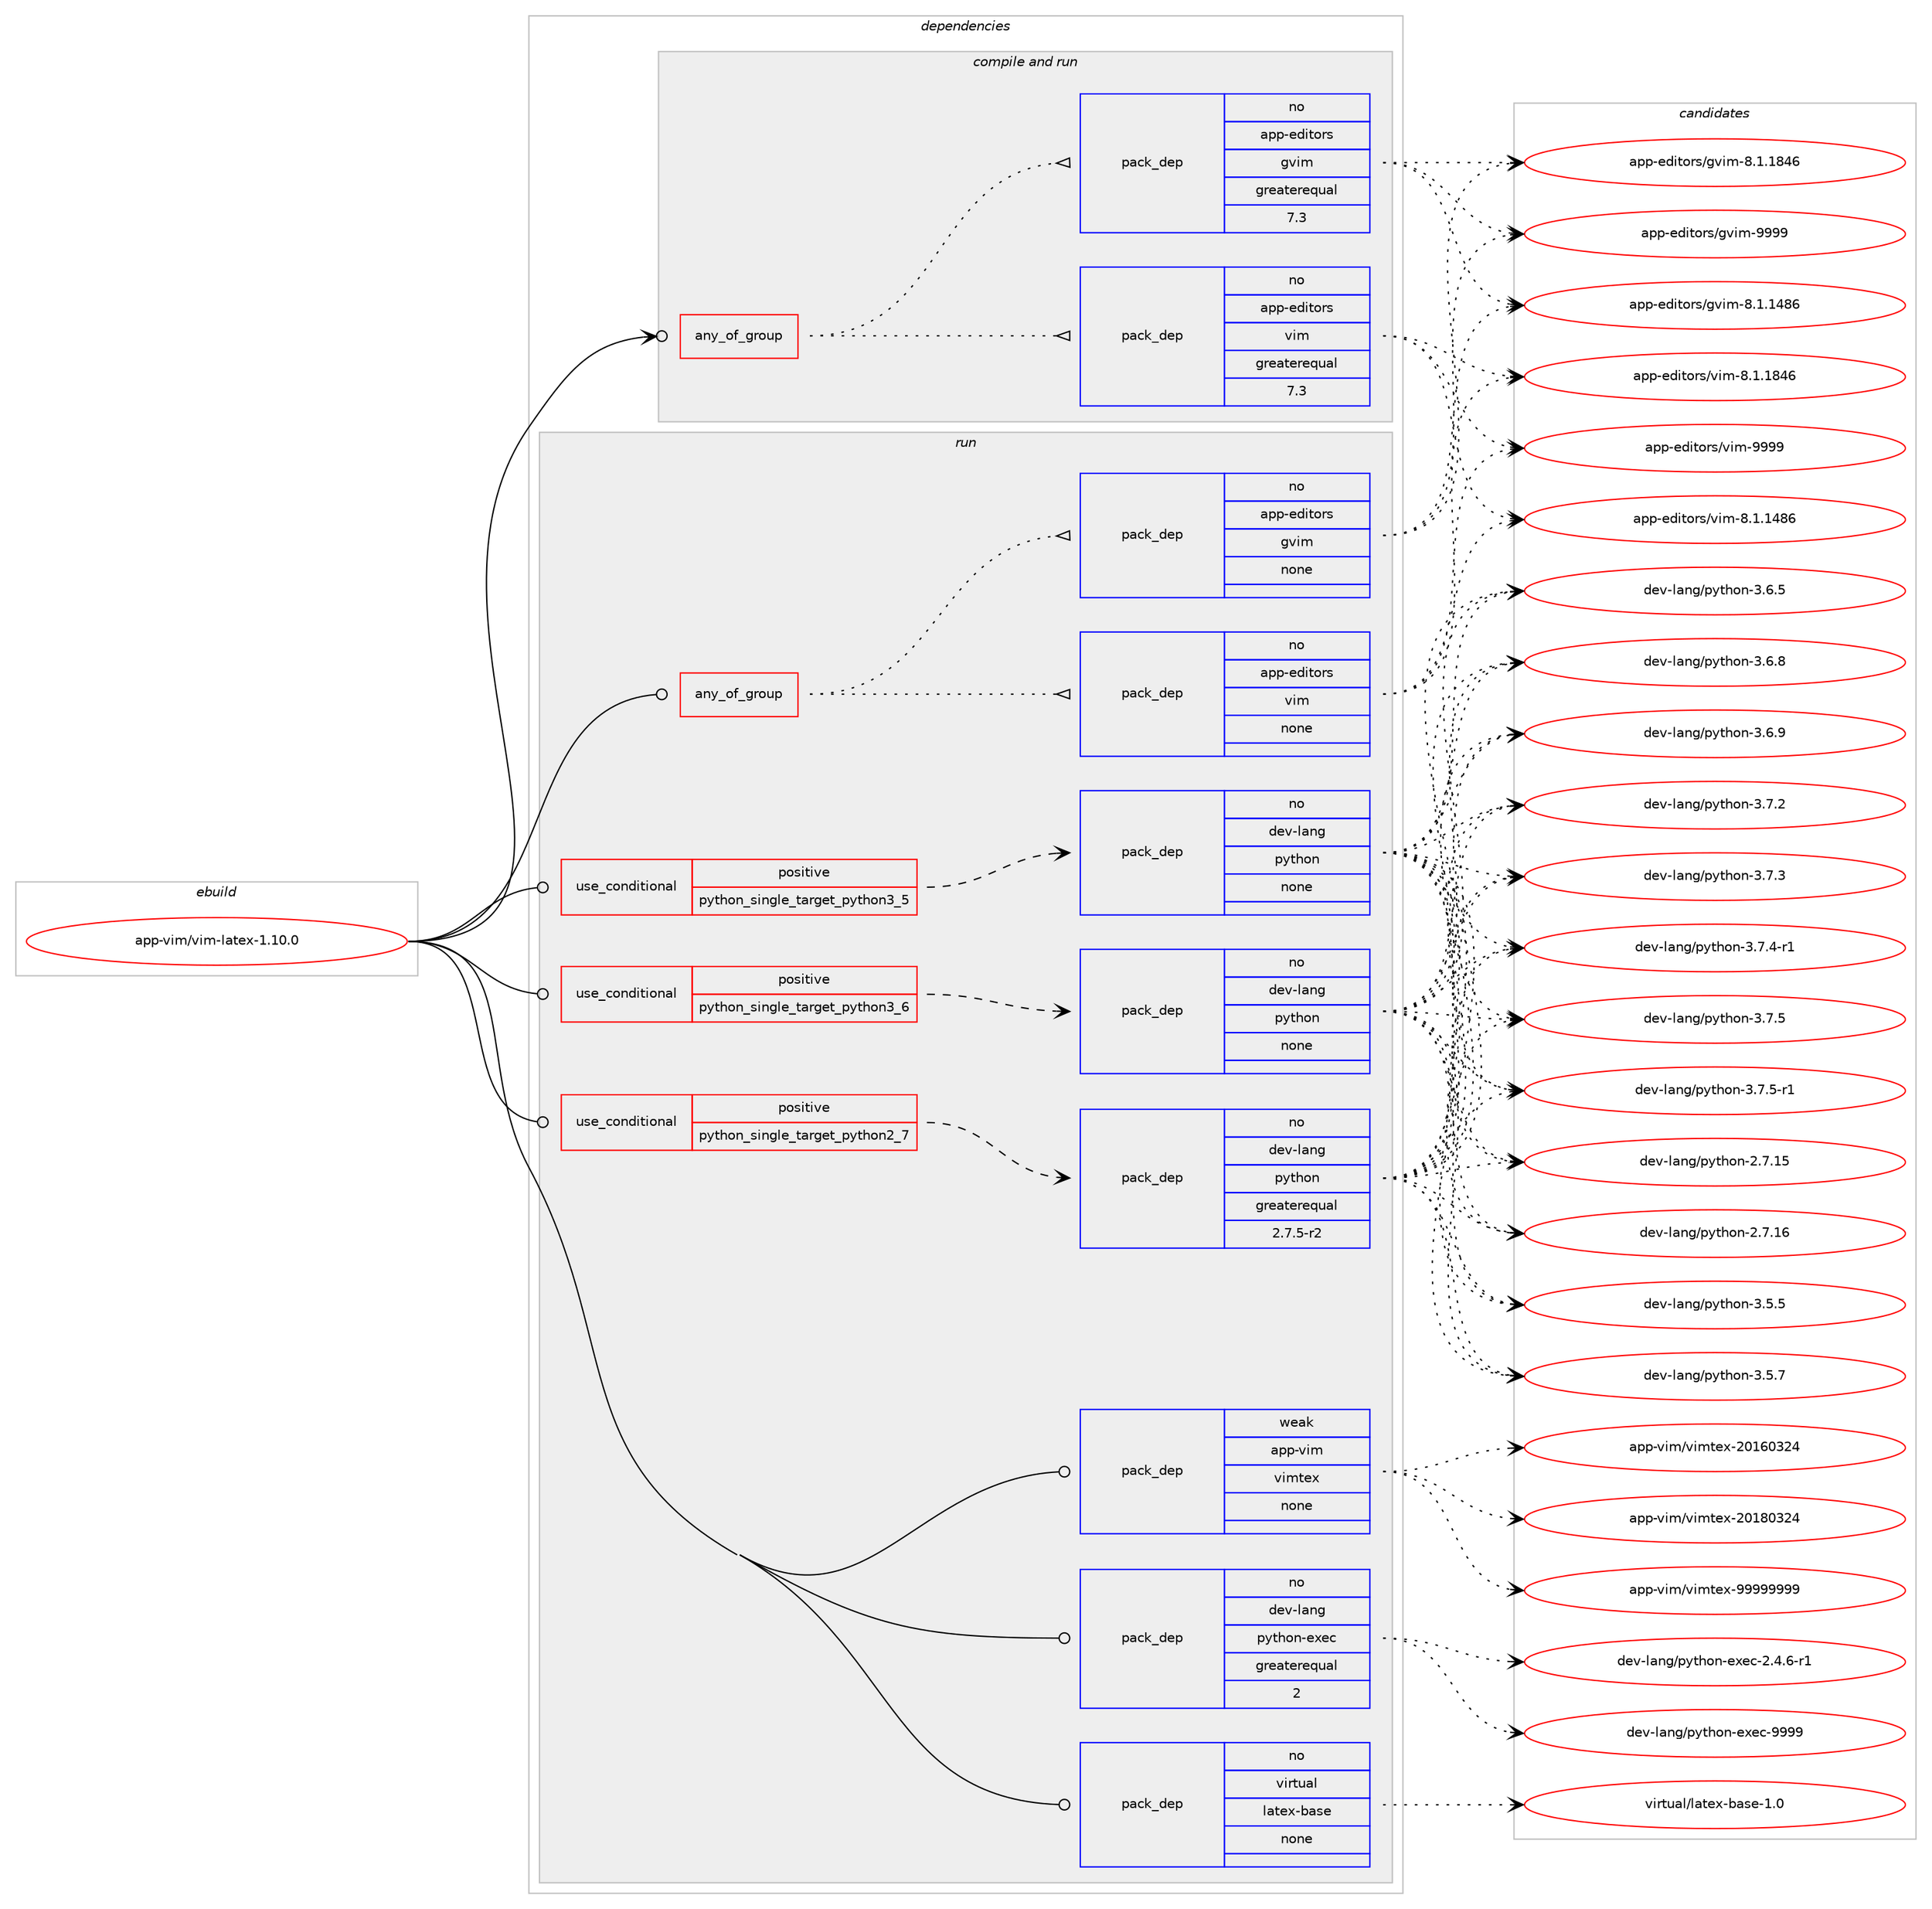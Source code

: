 digraph prolog {

# *************
# Graph options
# *************

newrank=true;
concentrate=true;
compound=true;
graph [rankdir=LR,fontname=Helvetica,fontsize=10,ranksep=1.5];#, ranksep=2.5, nodesep=0.2];
edge  [arrowhead=vee];
node  [fontname=Helvetica,fontsize=10];

# **********
# The ebuild
# **********

subgraph cluster_leftcol {
color=gray;
rank=same;
label=<<i>ebuild</i>>;
id [label="app-vim/vim-latex-1.10.0", color=red, width=4, href="../app-vim/vim-latex-1.10.0.svg"];
}

# ****************
# The dependencies
# ****************

subgraph cluster_midcol {
color=gray;
label=<<i>dependencies</i>>;
subgraph cluster_compile {
fillcolor="#eeeeee";
style=filled;
label=<<i>compile</i>>;
}
subgraph cluster_compileandrun {
fillcolor="#eeeeee";
style=filled;
label=<<i>compile and run</i>>;
subgraph any9189 {
dependency514389 [label=<<TABLE BORDER="0" CELLBORDER="1" CELLSPACING="0" CELLPADDING="4"><TR><TD CELLPADDING="10">any_of_group</TD></TR></TABLE>>, shape=none, color=red];subgraph pack382646 {
dependency514390 [label=<<TABLE BORDER="0" CELLBORDER="1" CELLSPACING="0" CELLPADDING="4" WIDTH="220"><TR><TD ROWSPAN="6" CELLPADDING="30">pack_dep</TD></TR><TR><TD WIDTH="110">no</TD></TR><TR><TD>app-editors</TD></TR><TR><TD>vim</TD></TR><TR><TD>greaterequal</TD></TR><TR><TD>7.3</TD></TR></TABLE>>, shape=none, color=blue];
}
dependency514389:e -> dependency514390:w [weight=20,style="dotted",arrowhead="oinv"];
subgraph pack382647 {
dependency514391 [label=<<TABLE BORDER="0" CELLBORDER="1" CELLSPACING="0" CELLPADDING="4" WIDTH="220"><TR><TD ROWSPAN="6" CELLPADDING="30">pack_dep</TD></TR><TR><TD WIDTH="110">no</TD></TR><TR><TD>app-editors</TD></TR><TR><TD>gvim</TD></TR><TR><TD>greaterequal</TD></TR><TR><TD>7.3</TD></TR></TABLE>>, shape=none, color=blue];
}
dependency514389:e -> dependency514391:w [weight=20,style="dotted",arrowhead="oinv"];
}
id:e -> dependency514389:w [weight=20,style="solid",arrowhead="odotvee"];
}
subgraph cluster_run {
fillcolor="#eeeeee";
style=filled;
label=<<i>run</i>>;
subgraph any9190 {
dependency514392 [label=<<TABLE BORDER="0" CELLBORDER="1" CELLSPACING="0" CELLPADDING="4"><TR><TD CELLPADDING="10">any_of_group</TD></TR></TABLE>>, shape=none, color=red];subgraph pack382648 {
dependency514393 [label=<<TABLE BORDER="0" CELLBORDER="1" CELLSPACING="0" CELLPADDING="4" WIDTH="220"><TR><TD ROWSPAN="6" CELLPADDING="30">pack_dep</TD></TR><TR><TD WIDTH="110">no</TD></TR><TR><TD>app-editors</TD></TR><TR><TD>vim</TD></TR><TR><TD>none</TD></TR><TR><TD></TD></TR></TABLE>>, shape=none, color=blue];
}
dependency514392:e -> dependency514393:w [weight=20,style="dotted",arrowhead="oinv"];
subgraph pack382649 {
dependency514394 [label=<<TABLE BORDER="0" CELLBORDER="1" CELLSPACING="0" CELLPADDING="4" WIDTH="220"><TR><TD ROWSPAN="6" CELLPADDING="30">pack_dep</TD></TR><TR><TD WIDTH="110">no</TD></TR><TR><TD>app-editors</TD></TR><TR><TD>gvim</TD></TR><TR><TD>none</TD></TR><TR><TD></TD></TR></TABLE>>, shape=none, color=blue];
}
dependency514392:e -> dependency514394:w [weight=20,style="dotted",arrowhead="oinv"];
}
id:e -> dependency514392:w [weight=20,style="solid",arrowhead="odot"];
subgraph cond122226 {
dependency514395 [label=<<TABLE BORDER="0" CELLBORDER="1" CELLSPACING="0" CELLPADDING="4"><TR><TD ROWSPAN="3" CELLPADDING="10">use_conditional</TD></TR><TR><TD>positive</TD></TR><TR><TD>python_single_target_python2_7</TD></TR></TABLE>>, shape=none, color=red];
subgraph pack382650 {
dependency514396 [label=<<TABLE BORDER="0" CELLBORDER="1" CELLSPACING="0" CELLPADDING="4" WIDTH="220"><TR><TD ROWSPAN="6" CELLPADDING="30">pack_dep</TD></TR><TR><TD WIDTH="110">no</TD></TR><TR><TD>dev-lang</TD></TR><TR><TD>python</TD></TR><TR><TD>greaterequal</TD></TR><TR><TD>2.7.5-r2</TD></TR></TABLE>>, shape=none, color=blue];
}
dependency514395:e -> dependency514396:w [weight=20,style="dashed",arrowhead="vee"];
}
id:e -> dependency514395:w [weight=20,style="solid",arrowhead="odot"];
subgraph cond122227 {
dependency514397 [label=<<TABLE BORDER="0" CELLBORDER="1" CELLSPACING="0" CELLPADDING="4"><TR><TD ROWSPAN="3" CELLPADDING="10">use_conditional</TD></TR><TR><TD>positive</TD></TR><TR><TD>python_single_target_python3_5</TD></TR></TABLE>>, shape=none, color=red];
subgraph pack382651 {
dependency514398 [label=<<TABLE BORDER="0" CELLBORDER="1" CELLSPACING="0" CELLPADDING="4" WIDTH="220"><TR><TD ROWSPAN="6" CELLPADDING="30">pack_dep</TD></TR><TR><TD WIDTH="110">no</TD></TR><TR><TD>dev-lang</TD></TR><TR><TD>python</TD></TR><TR><TD>none</TD></TR><TR><TD></TD></TR></TABLE>>, shape=none, color=blue];
}
dependency514397:e -> dependency514398:w [weight=20,style="dashed",arrowhead="vee"];
}
id:e -> dependency514397:w [weight=20,style="solid",arrowhead="odot"];
subgraph cond122228 {
dependency514399 [label=<<TABLE BORDER="0" CELLBORDER="1" CELLSPACING="0" CELLPADDING="4"><TR><TD ROWSPAN="3" CELLPADDING="10">use_conditional</TD></TR><TR><TD>positive</TD></TR><TR><TD>python_single_target_python3_6</TD></TR></TABLE>>, shape=none, color=red];
subgraph pack382652 {
dependency514400 [label=<<TABLE BORDER="0" CELLBORDER="1" CELLSPACING="0" CELLPADDING="4" WIDTH="220"><TR><TD ROWSPAN="6" CELLPADDING="30">pack_dep</TD></TR><TR><TD WIDTH="110">no</TD></TR><TR><TD>dev-lang</TD></TR><TR><TD>python</TD></TR><TR><TD>none</TD></TR><TR><TD></TD></TR></TABLE>>, shape=none, color=blue];
}
dependency514399:e -> dependency514400:w [weight=20,style="dashed",arrowhead="vee"];
}
id:e -> dependency514399:w [weight=20,style="solid",arrowhead="odot"];
subgraph pack382653 {
dependency514401 [label=<<TABLE BORDER="0" CELLBORDER="1" CELLSPACING="0" CELLPADDING="4" WIDTH="220"><TR><TD ROWSPAN="6" CELLPADDING="30">pack_dep</TD></TR><TR><TD WIDTH="110">no</TD></TR><TR><TD>dev-lang</TD></TR><TR><TD>python-exec</TD></TR><TR><TD>greaterequal</TD></TR><TR><TD>2</TD></TR></TABLE>>, shape=none, color=blue];
}
id:e -> dependency514401:w [weight=20,style="solid",arrowhead="odot"];
subgraph pack382654 {
dependency514402 [label=<<TABLE BORDER="0" CELLBORDER="1" CELLSPACING="0" CELLPADDING="4" WIDTH="220"><TR><TD ROWSPAN="6" CELLPADDING="30">pack_dep</TD></TR><TR><TD WIDTH="110">no</TD></TR><TR><TD>virtual</TD></TR><TR><TD>latex-base</TD></TR><TR><TD>none</TD></TR><TR><TD></TD></TR></TABLE>>, shape=none, color=blue];
}
id:e -> dependency514402:w [weight=20,style="solid",arrowhead="odot"];
subgraph pack382655 {
dependency514403 [label=<<TABLE BORDER="0" CELLBORDER="1" CELLSPACING="0" CELLPADDING="4" WIDTH="220"><TR><TD ROWSPAN="6" CELLPADDING="30">pack_dep</TD></TR><TR><TD WIDTH="110">weak</TD></TR><TR><TD>app-vim</TD></TR><TR><TD>vimtex</TD></TR><TR><TD>none</TD></TR><TR><TD></TD></TR></TABLE>>, shape=none, color=blue];
}
id:e -> dependency514403:w [weight=20,style="solid",arrowhead="odot"];
}
}

# **************
# The candidates
# **************

subgraph cluster_choices {
rank=same;
color=gray;
label=<<i>candidates</i>>;

subgraph choice382646 {
color=black;
nodesep=1;
choice971121124510110010511611111411547118105109455646494649525654 [label="app-editors/vim-8.1.1486", color=red, width=4,href="../app-editors/vim-8.1.1486.svg"];
choice971121124510110010511611111411547118105109455646494649565254 [label="app-editors/vim-8.1.1846", color=red, width=4,href="../app-editors/vim-8.1.1846.svg"];
choice9711211245101100105116111114115471181051094557575757 [label="app-editors/vim-9999", color=red, width=4,href="../app-editors/vim-9999.svg"];
dependency514390:e -> choice971121124510110010511611111411547118105109455646494649525654:w [style=dotted,weight="100"];
dependency514390:e -> choice971121124510110010511611111411547118105109455646494649565254:w [style=dotted,weight="100"];
dependency514390:e -> choice9711211245101100105116111114115471181051094557575757:w [style=dotted,weight="100"];
}
subgraph choice382647 {
color=black;
nodesep=1;
choice971121124510110010511611111411547103118105109455646494649525654 [label="app-editors/gvim-8.1.1486", color=red, width=4,href="../app-editors/gvim-8.1.1486.svg"];
choice971121124510110010511611111411547103118105109455646494649565254 [label="app-editors/gvim-8.1.1846", color=red, width=4,href="../app-editors/gvim-8.1.1846.svg"];
choice9711211245101100105116111114115471031181051094557575757 [label="app-editors/gvim-9999", color=red, width=4,href="../app-editors/gvim-9999.svg"];
dependency514391:e -> choice971121124510110010511611111411547103118105109455646494649525654:w [style=dotted,weight="100"];
dependency514391:e -> choice971121124510110010511611111411547103118105109455646494649565254:w [style=dotted,weight="100"];
dependency514391:e -> choice9711211245101100105116111114115471031181051094557575757:w [style=dotted,weight="100"];
}
subgraph choice382648 {
color=black;
nodesep=1;
choice971121124510110010511611111411547118105109455646494649525654 [label="app-editors/vim-8.1.1486", color=red, width=4,href="../app-editors/vim-8.1.1486.svg"];
choice971121124510110010511611111411547118105109455646494649565254 [label="app-editors/vim-8.1.1846", color=red, width=4,href="../app-editors/vim-8.1.1846.svg"];
choice9711211245101100105116111114115471181051094557575757 [label="app-editors/vim-9999", color=red, width=4,href="../app-editors/vim-9999.svg"];
dependency514393:e -> choice971121124510110010511611111411547118105109455646494649525654:w [style=dotted,weight="100"];
dependency514393:e -> choice971121124510110010511611111411547118105109455646494649565254:w [style=dotted,weight="100"];
dependency514393:e -> choice9711211245101100105116111114115471181051094557575757:w [style=dotted,weight="100"];
}
subgraph choice382649 {
color=black;
nodesep=1;
choice971121124510110010511611111411547103118105109455646494649525654 [label="app-editors/gvim-8.1.1486", color=red, width=4,href="../app-editors/gvim-8.1.1486.svg"];
choice971121124510110010511611111411547103118105109455646494649565254 [label="app-editors/gvim-8.1.1846", color=red, width=4,href="../app-editors/gvim-8.1.1846.svg"];
choice9711211245101100105116111114115471031181051094557575757 [label="app-editors/gvim-9999", color=red, width=4,href="../app-editors/gvim-9999.svg"];
dependency514394:e -> choice971121124510110010511611111411547103118105109455646494649525654:w [style=dotted,weight="100"];
dependency514394:e -> choice971121124510110010511611111411547103118105109455646494649565254:w [style=dotted,weight="100"];
dependency514394:e -> choice9711211245101100105116111114115471031181051094557575757:w [style=dotted,weight="100"];
}
subgraph choice382650 {
color=black;
nodesep=1;
choice10010111845108971101034711212111610411111045504655464953 [label="dev-lang/python-2.7.15", color=red, width=4,href="../dev-lang/python-2.7.15.svg"];
choice10010111845108971101034711212111610411111045504655464954 [label="dev-lang/python-2.7.16", color=red, width=4,href="../dev-lang/python-2.7.16.svg"];
choice100101118451089711010347112121116104111110455146534653 [label="dev-lang/python-3.5.5", color=red, width=4,href="../dev-lang/python-3.5.5.svg"];
choice100101118451089711010347112121116104111110455146534655 [label="dev-lang/python-3.5.7", color=red, width=4,href="../dev-lang/python-3.5.7.svg"];
choice100101118451089711010347112121116104111110455146544653 [label="dev-lang/python-3.6.5", color=red, width=4,href="../dev-lang/python-3.6.5.svg"];
choice100101118451089711010347112121116104111110455146544656 [label="dev-lang/python-3.6.8", color=red, width=4,href="../dev-lang/python-3.6.8.svg"];
choice100101118451089711010347112121116104111110455146544657 [label="dev-lang/python-3.6.9", color=red, width=4,href="../dev-lang/python-3.6.9.svg"];
choice100101118451089711010347112121116104111110455146554650 [label="dev-lang/python-3.7.2", color=red, width=4,href="../dev-lang/python-3.7.2.svg"];
choice100101118451089711010347112121116104111110455146554651 [label="dev-lang/python-3.7.3", color=red, width=4,href="../dev-lang/python-3.7.3.svg"];
choice1001011184510897110103471121211161041111104551465546524511449 [label="dev-lang/python-3.7.4-r1", color=red, width=4,href="../dev-lang/python-3.7.4-r1.svg"];
choice100101118451089711010347112121116104111110455146554653 [label="dev-lang/python-3.7.5", color=red, width=4,href="../dev-lang/python-3.7.5.svg"];
choice1001011184510897110103471121211161041111104551465546534511449 [label="dev-lang/python-3.7.5-r1", color=red, width=4,href="../dev-lang/python-3.7.5-r1.svg"];
dependency514396:e -> choice10010111845108971101034711212111610411111045504655464953:w [style=dotted,weight="100"];
dependency514396:e -> choice10010111845108971101034711212111610411111045504655464954:w [style=dotted,weight="100"];
dependency514396:e -> choice100101118451089711010347112121116104111110455146534653:w [style=dotted,weight="100"];
dependency514396:e -> choice100101118451089711010347112121116104111110455146534655:w [style=dotted,weight="100"];
dependency514396:e -> choice100101118451089711010347112121116104111110455146544653:w [style=dotted,weight="100"];
dependency514396:e -> choice100101118451089711010347112121116104111110455146544656:w [style=dotted,weight="100"];
dependency514396:e -> choice100101118451089711010347112121116104111110455146544657:w [style=dotted,weight="100"];
dependency514396:e -> choice100101118451089711010347112121116104111110455146554650:w [style=dotted,weight="100"];
dependency514396:e -> choice100101118451089711010347112121116104111110455146554651:w [style=dotted,weight="100"];
dependency514396:e -> choice1001011184510897110103471121211161041111104551465546524511449:w [style=dotted,weight="100"];
dependency514396:e -> choice100101118451089711010347112121116104111110455146554653:w [style=dotted,weight="100"];
dependency514396:e -> choice1001011184510897110103471121211161041111104551465546534511449:w [style=dotted,weight="100"];
}
subgraph choice382651 {
color=black;
nodesep=1;
choice10010111845108971101034711212111610411111045504655464953 [label="dev-lang/python-2.7.15", color=red, width=4,href="../dev-lang/python-2.7.15.svg"];
choice10010111845108971101034711212111610411111045504655464954 [label="dev-lang/python-2.7.16", color=red, width=4,href="../dev-lang/python-2.7.16.svg"];
choice100101118451089711010347112121116104111110455146534653 [label="dev-lang/python-3.5.5", color=red, width=4,href="../dev-lang/python-3.5.5.svg"];
choice100101118451089711010347112121116104111110455146534655 [label="dev-lang/python-3.5.7", color=red, width=4,href="../dev-lang/python-3.5.7.svg"];
choice100101118451089711010347112121116104111110455146544653 [label="dev-lang/python-3.6.5", color=red, width=4,href="../dev-lang/python-3.6.5.svg"];
choice100101118451089711010347112121116104111110455146544656 [label="dev-lang/python-3.6.8", color=red, width=4,href="../dev-lang/python-3.6.8.svg"];
choice100101118451089711010347112121116104111110455146544657 [label="dev-lang/python-3.6.9", color=red, width=4,href="../dev-lang/python-3.6.9.svg"];
choice100101118451089711010347112121116104111110455146554650 [label="dev-lang/python-3.7.2", color=red, width=4,href="../dev-lang/python-3.7.2.svg"];
choice100101118451089711010347112121116104111110455146554651 [label="dev-lang/python-3.7.3", color=red, width=4,href="../dev-lang/python-3.7.3.svg"];
choice1001011184510897110103471121211161041111104551465546524511449 [label="dev-lang/python-3.7.4-r1", color=red, width=4,href="../dev-lang/python-3.7.4-r1.svg"];
choice100101118451089711010347112121116104111110455146554653 [label="dev-lang/python-3.7.5", color=red, width=4,href="../dev-lang/python-3.7.5.svg"];
choice1001011184510897110103471121211161041111104551465546534511449 [label="dev-lang/python-3.7.5-r1", color=red, width=4,href="../dev-lang/python-3.7.5-r1.svg"];
dependency514398:e -> choice10010111845108971101034711212111610411111045504655464953:w [style=dotted,weight="100"];
dependency514398:e -> choice10010111845108971101034711212111610411111045504655464954:w [style=dotted,weight="100"];
dependency514398:e -> choice100101118451089711010347112121116104111110455146534653:w [style=dotted,weight="100"];
dependency514398:e -> choice100101118451089711010347112121116104111110455146534655:w [style=dotted,weight="100"];
dependency514398:e -> choice100101118451089711010347112121116104111110455146544653:w [style=dotted,weight="100"];
dependency514398:e -> choice100101118451089711010347112121116104111110455146544656:w [style=dotted,weight="100"];
dependency514398:e -> choice100101118451089711010347112121116104111110455146544657:w [style=dotted,weight="100"];
dependency514398:e -> choice100101118451089711010347112121116104111110455146554650:w [style=dotted,weight="100"];
dependency514398:e -> choice100101118451089711010347112121116104111110455146554651:w [style=dotted,weight="100"];
dependency514398:e -> choice1001011184510897110103471121211161041111104551465546524511449:w [style=dotted,weight="100"];
dependency514398:e -> choice100101118451089711010347112121116104111110455146554653:w [style=dotted,weight="100"];
dependency514398:e -> choice1001011184510897110103471121211161041111104551465546534511449:w [style=dotted,weight="100"];
}
subgraph choice382652 {
color=black;
nodesep=1;
choice10010111845108971101034711212111610411111045504655464953 [label="dev-lang/python-2.7.15", color=red, width=4,href="../dev-lang/python-2.7.15.svg"];
choice10010111845108971101034711212111610411111045504655464954 [label="dev-lang/python-2.7.16", color=red, width=4,href="../dev-lang/python-2.7.16.svg"];
choice100101118451089711010347112121116104111110455146534653 [label="dev-lang/python-3.5.5", color=red, width=4,href="../dev-lang/python-3.5.5.svg"];
choice100101118451089711010347112121116104111110455146534655 [label="dev-lang/python-3.5.7", color=red, width=4,href="../dev-lang/python-3.5.7.svg"];
choice100101118451089711010347112121116104111110455146544653 [label="dev-lang/python-3.6.5", color=red, width=4,href="../dev-lang/python-3.6.5.svg"];
choice100101118451089711010347112121116104111110455146544656 [label="dev-lang/python-3.6.8", color=red, width=4,href="../dev-lang/python-3.6.8.svg"];
choice100101118451089711010347112121116104111110455146544657 [label="dev-lang/python-3.6.9", color=red, width=4,href="../dev-lang/python-3.6.9.svg"];
choice100101118451089711010347112121116104111110455146554650 [label="dev-lang/python-3.7.2", color=red, width=4,href="../dev-lang/python-3.7.2.svg"];
choice100101118451089711010347112121116104111110455146554651 [label="dev-lang/python-3.7.3", color=red, width=4,href="../dev-lang/python-3.7.3.svg"];
choice1001011184510897110103471121211161041111104551465546524511449 [label="dev-lang/python-3.7.4-r1", color=red, width=4,href="../dev-lang/python-3.7.4-r1.svg"];
choice100101118451089711010347112121116104111110455146554653 [label="dev-lang/python-3.7.5", color=red, width=4,href="../dev-lang/python-3.7.5.svg"];
choice1001011184510897110103471121211161041111104551465546534511449 [label="dev-lang/python-3.7.5-r1", color=red, width=4,href="../dev-lang/python-3.7.5-r1.svg"];
dependency514400:e -> choice10010111845108971101034711212111610411111045504655464953:w [style=dotted,weight="100"];
dependency514400:e -> choice10010111845108971101034711212111610411111045504655464954:w [style=dotted,weight="100"];
dependency514400:e -> choice100101118451089711010347112121116104111110455146534653:w [style=dotted,weight="100"];
dependency514400:e -> choice100101118451089711010347112121116104111110455146534655:w [style=dotted,weight="100"];
dependency514400:e -> choice100101118451089711010347112121116104111110455146544653:w [style=dotted,weight="100"];
dependency514400:e -> choice100101118451089711010347112121116104111110455146544656:w [style=dotted,weight="100"];
dependency514400:e -> choice100101118451089711010347112121116104111110455146544657:w [style=dotted,weight="100"];
dependency514400:e -> choice100101118451089711010347112121116104111110455146554650:w [style=dotted,weight="100"];
dependency514400:e -> choice100101118451089711010347112121116104111110455146554651:w [style=dotted,weight="100"];
dependency514400:e -> choice1001011184510897110103471121211161041111104551465546524511449:w [style=dotted,weight="100"];
dependency514400:e -> choice100101118451089711010347112121116104111110455146554653:w [style=dotted,weight="100"];
dependency514400:e -> choice1001011184510897110103471121211161041111104551465546534511449:w [style=dotted,weight="100"];
}
subgraph choice382653 {
color=black;
nodesep=1;
choice10010111845108971101034711212111610411111045101120101994550465246544511449 [label="dev-lang/python-exec-2.4.6-r1", color=red, width=4,href="../dev-lang/python-exec-2.4.6-r1.svg"];
choice10010111845108971101034711212111610411111045101120101994557575757 [label="dev-lang/python-exec-9999", color=red, width=4,href="../dev-lang/python-exec-9999.svg"];
dependency514401:e -> choice10010111845108971101034711212111610411111045101120101994550465246544511449:w [style=dotted,weight="100"];
dependency514401:e -> choice10010111845108971101034711212111610411111045101120101994557575757:w [style=dotted,weight="100"];
}
subgraph choice382654 {
color=black;
nodesep=1;
choice11810511411611797108471089711610112045989711510145494648 [label="virtual/latex-base-1.0", color=red, width=4,href="../virtual/latex-base-1.0.svg"];
dependency514402:e -> choice11810511411611797108471089711610112045989711510145494648:w [style=dotted,weight="100"];
}
subgraph choice382655 {
color=black;
nodesep=1;
choice971121124511810510947118105109116101120455048495448515052 [label="app-vim/vimtex-20160324", color=red, width=4,href="../app-vim/vimtex-20160324.svg"];
choice971121124511810510947118105109116101120455048495648515052 [label="app-vim/vimtex-20180324", color=red, width=4,href="../app-vim/vimtex-20180324.svg"];
choice971121124511810510947118105109116101120455757575757575757 [label="app-vim/vimtex-99999999", color=red, width=4,href="../app-vim/vimtex-99999999.svg"];
dependency514403:e -> choice971121124511810510947118105109116101120455048495448515052:w [style=dotted,weight="100"];
dependency514403:e -> choice971121124511810510947118105109116101120455048495648515052:w [style=dotted,weight="100"];
dependency514403:e -> choice971121124511810510947118105109116101120455757575757575757:w [style=dotted,weight="100"];
}
}

}
